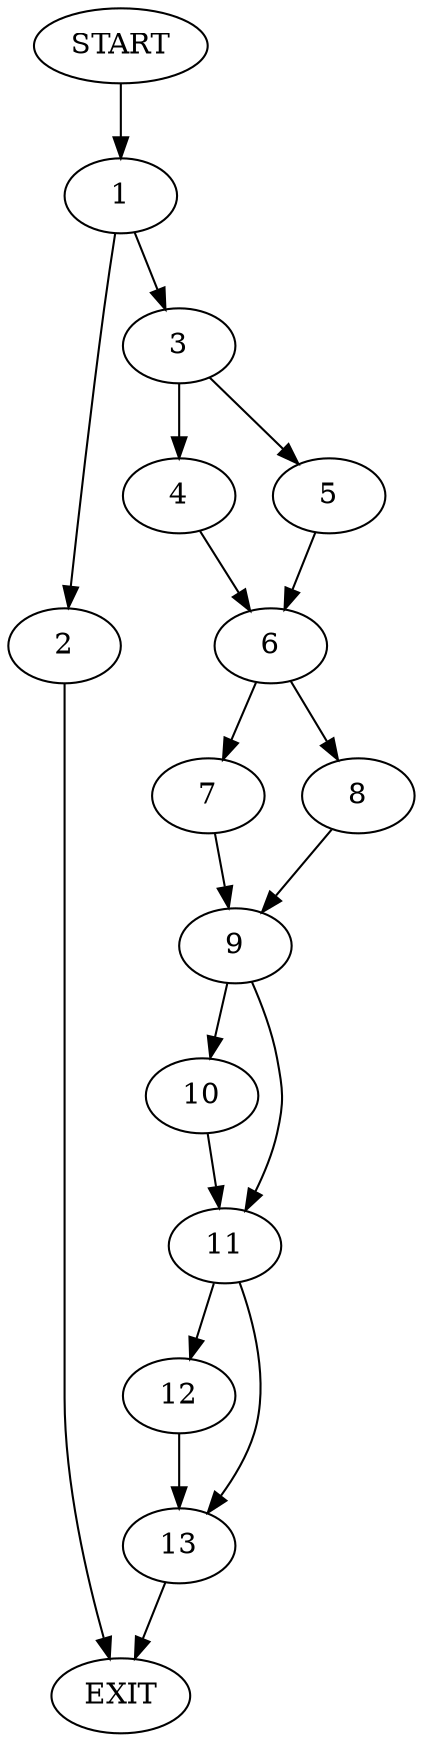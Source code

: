 digraph {
0 [label="START"]
14 [label="EXIT"]
0 -> 1
1 -> 2
1 -> 3
3 -> 4
3 -> 5
2 -> 14
4 -> 6
5 -> 6
6 -> 7
6 -> 8
7 -> 9
8 -> 9
9 -> 10
9 -> 11
10 -> 11
11 -> 12
11 -> 13
12 -> 13
13 -> 14
}
